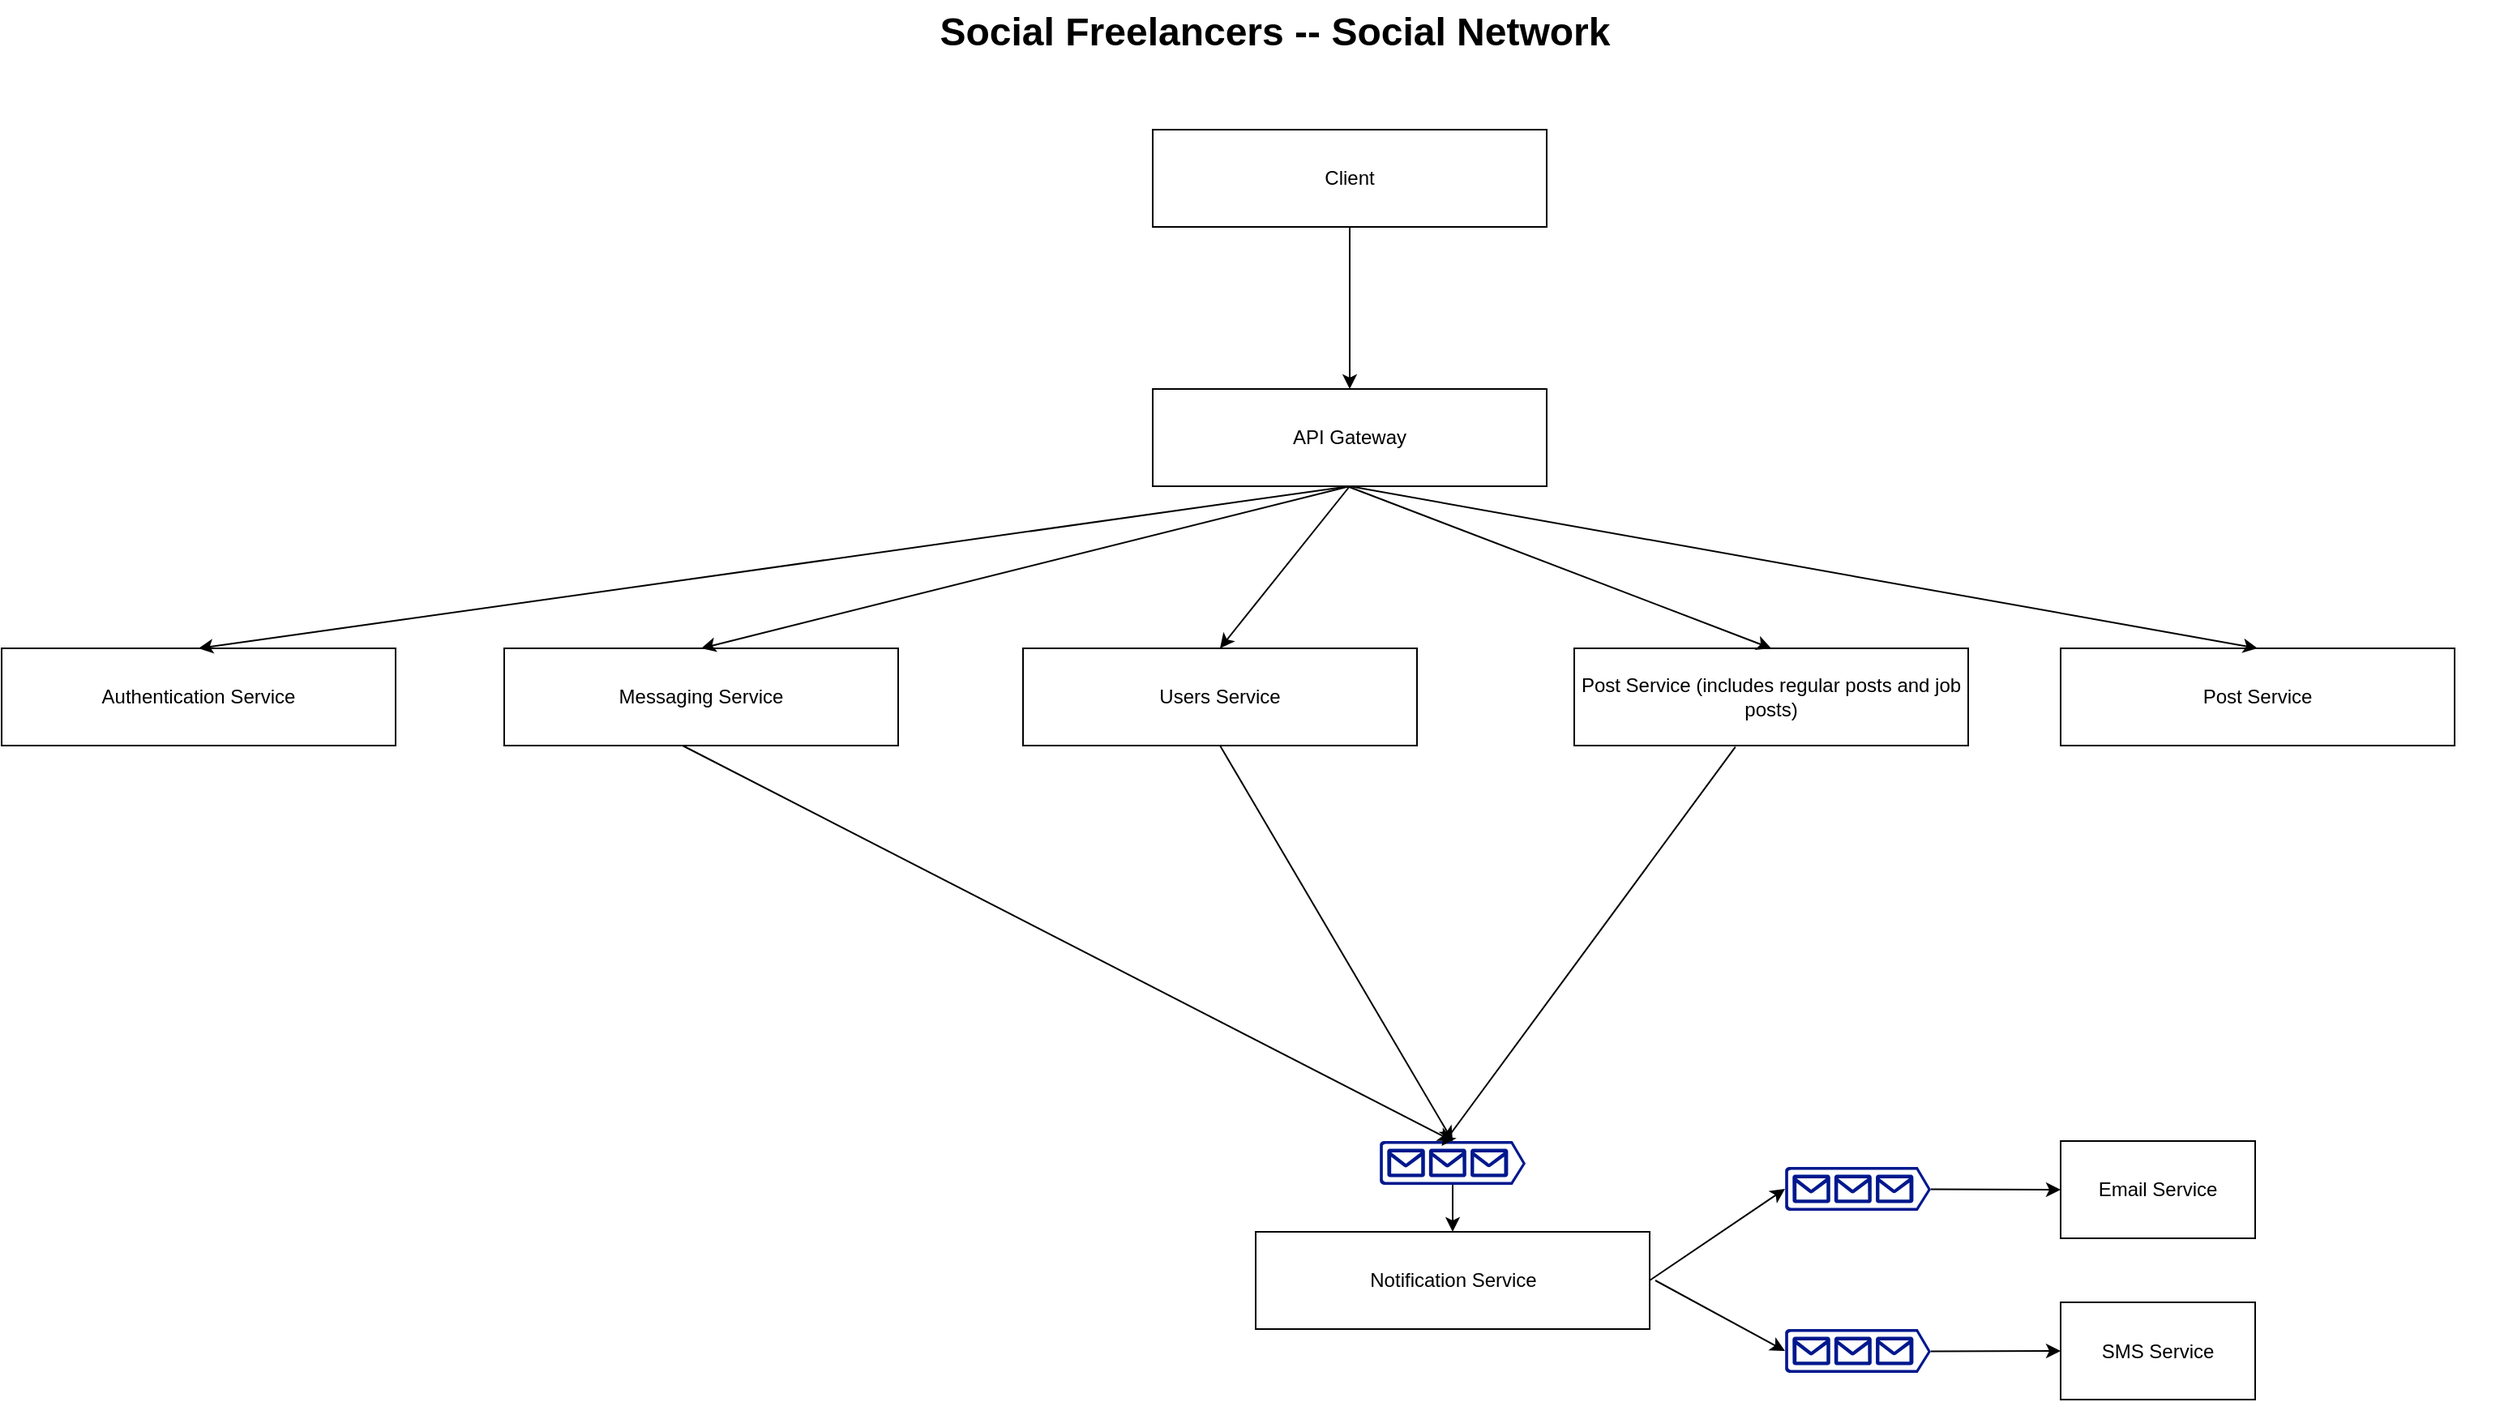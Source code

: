 <mxfile version="20.0.4" type="device"><diagram name="Page-1" id="929967ad-93f9-6ef4-fab6-5d389245f69c"><mxGraphModel dx="1584" dy="917" grid="1" gridSize="10" guides="1" tooltips="1" connect="1" arrows="1" fold="1" page="1" pageScale="1.5" pageWidth="1169" pageHeight="826" background="none" math="0" shadow="0"><root><mxCell id="0" style=";html=1;"/><mxCell id="1" style=";html=1;" parent="0"/><mxCell id="1672d66443f91eb5-23" value="Social Freelancers -- Social Network" style="text;strokeColor=none;fillColor=none;html=1;fontSize=24;fontStyle=1;verticalAlign=middle;align=center;" parent="1" vertex="1"><mxGeometry x="120" y="40" width="1510" height="40" as="geometry"/></mxCell><mxCell id="09oMapytPrptKqSbqfY_-1" value="Client" style="rounded=0;whiteSpace=wrap;html=1;" vertex="1" parent="1"><mxGeometry x="800" y="120" width="243" height="60" as="geometry"/></mxCell><mxCell id="09oMapytPrptKqSbqfY_-2" value="API Gateway" style="rounded=0;whiteSpace=wrap;html=1;" vertex="1" parent="1"><mxGeometry x="800" y="280" width="243" height="60" as="geometry"/></mxCell><mxCell id="09oMapytPrptKqSbqfY_-3" value="Authentication Service" style="rounded=0;whiteSpace=wrap;html=1;" vertex="1" parent="1"><mxGeometry x="90" y="440" width="243" height="60" as="geometry"/></mxCell><mxCell id="09oMapytPrptKqSbqfY_-4" value="Users Service" style="rounded=0;whiteSpace=wrap;html=1;" vertex="1" parent="1"><mxGeometry x="720" y="440" width="243" height="60" as="geometry"/></mxCell><mxCell id="09oMapytPrptKqSbqfY_-5" value="Post Service (includes regular posts and job posts)" style="rounded=0;whiteSpace=wrap;html=1;" vertex="1" parent="1"><mxGeometry x="1060" y="440" width="243" height="60" as="geometry"/></mxCell><mxCell id="09oMapytPrptKqSbqfY_-6" value="Notification Service" style="rounded=0;whiteSpace=wrap;html=1;" vertex="1" parent="1"><mxGeometry x="863.5" y="800" width="243" height="60" as="geometry"/></mxCell><mxCell id="09oMapytPrptKqSbqfY_-7" value="Post Service" style="rounded=0;whiteSpace=wrap;html=1;" vertex="1" parent="1"><mxGeometry x="1360" y="440" width="243" height="60" as="geometry"/></mxCell><mxCell id="09oMapytPrptKqSbqfY_-9" value="Messaging Service" style="rounded=0;whiteSpace=wrap;html=1;" vertex="1" parent="1"><mxGeometry x="400" y="440" width="243" height="60" as="geometry"/></mxCell><mxCell id="09oMapytPrptKqSbqfY_-10" value="" style="sketch=0;aspect=fixed;pointerEvents=1;shadow=0;dashed=0;html=1;strokeColor=none;labelPosition=center;verticalLabelPosition=bottom;verticalAlign=top;align=center;fillColor=#00188D;shape=mxgraph.azure.queue_generic" vertex="1" parent="1"><mxGeometry x="940" y="744" width="90" height="27" as="geometry"/></mxCell><mxCell id="09oMapytPrptKqSbqfY_-11" value="" style="sketch=0;aspect=fixed;pointerEvents=1;shadow=0;dashed=0;html=1;strokeColor=none;labelPosition=center;verticalLabelPosition=bottom;verticalAlign=top;align=center;fillColor=#00188D;shape=mxgraph.azure.queue_generic" vertex="1" parent="1"><mxGeometry x="1190" y="760" width="90" height="27" as="geometry"/></mxCell><mxCell id="09oMapytPrptKqSbqfY_-12" value="" style="sketch=0;aspect=fixed;pointerEvents=1;shadow=0;dashed=0;html=1;strokeColor=none;labelPosition=center;verticalLabelPosition=bottom;verticalAlign=top;align=center;fillColor=#00188D;shape=mxgraph.azure.queue_generic" vertex="1" parent="1"><mxGeometry x="1190" y="860" width="90" height="27" as="geometry"/></mxCell><mxCell id="09oMapytPrptKqSbqfY_-16" value="" style="endArrow=classic;html=1;rounded=0;exitX=0.409;exitY=1.013;exitDx=0;exitDy=0;exitPerimeter=0;entryX=0.425;entryY=0.111;entryDx=0;entryDy=0;entryPerimeter=0;" edge="1" parent="1" source="09oMapytPrptKqSbqfY_-5" target="09oMapytPrptKqSbqfY_-10"><mxGeometry width="50" height="50" relative="1" as="geometry"><mxPoint x="850" y="720" as="sourcePoint"/><mxPoint x="990" y="680" as="targetPoint"/></mxGeometry></mxCell><mxCell id="09oMapytPrptKqSbqfY_-18" value="" style="endArrow=classic;html=1;rounded=0;exitX=0.5;exitY=1;exitDx=0;exitDy=0;entryX=0.5;entryY=0;entryDx=0;entryDy=0;entryPerimeter=0;" edge="1" parent="1" source="09oMapytPrptKqSbqfY_-4" target="09oMapytPrptKqSbqfY_-10"><mxGeometry width="50" height="50" relative="1" as="geometry"><mxPoint x="1169.387" y="510.78" as="sourcePoint"/><mxPoint x="980" y="680" as="targetPoint"/></mxGeometry></mxCell><mxCell id="09oMapytPrptKqSbqfY_-19" value="" style="endArrow=classic;html=1;rounded=0;entryX=0.5;entryY=0;entryDx=0;entryDy=0;entryPerimeter=0;" edge="1" parent="1" target="09oMapytPrptKqSbqfY_-10"><mxGeometry width="50" height="50" relative="1" as="geometry"><mxPoint x="510" y="500" as="sourcePoint"/><mxPoint x="980" y="680" as="targetPoint"/></mxGeometry></mxCell><mxCell id="09oMapytPrptKqSbqfY_-20" value="" style="endArrow=classic;html=1;rounded=0;exitX=0.5;exitY=1;exitDx=0;exitDy=0;exitPerimeter=0;" edge="1" parent="1" source="09oMapytPrptKqSbqfY_-10" target="09oMapytPrptKqSbqfY_-6"><mxGeometry width="50" height="50" relative="1" as="geometry"><mxPoint x="520" y="510" as="sourcePoint"/><mxPoint x="990" y="690" as="targetPoint"/></mxGeometry></mxCell><mxCell id="09oMapytPrptKqSbqfY_-21" value="Email Service" style="rounded=0;whiteSpace=wrap;html=1;" vertex="1" parent="1"><mxGeometry x="1360" y="744" width="120" height="60" as="geometry"/></mxCell><mxCell id="09oMapytPrptKqSbqfY_-22" value="SMS Service" style="rounded=0;whiteSpace=wrap;html=1;" vertex="1" parent="1"><mxGeometry x="1360" y="843.5" width="120" height="60" as="geometry"/></mxCell><mxCell id="09oMapytPrptKqSbqfY_-23" value="" style="endArrow=classic;html=1;rounded=0;exitX=1;exitY=0.5;exitDx=0;exitDy=0;entryX=0;entryY=0.5;entryDx=0;entryDy=0;entryPerimeter=0;" edge="1" parent="1" source="09oMapytPrptKqSbqfY_-6" target="09oMapytPrptKqSbqfY_-11"><mxGeometry width="50" height="50" relative="1" as="geometry"><mxPoint x="995" y="717.0" as="sourcePoint"/><mxPoint x="995" y="810" as="targetPoint"/></mxGeometry></mxCell><mxCell id="09oMapytPrptKqSbqfY_-24" value="" style="endArrow=classic;html=1;rounded=0;entryX=0;entryY=0.5;entryDx=0;entryDy=0;entryPerimeter=0;" edge="1" parent="1" target="09oMapytPrptKqSbqfY_-12"><mxGeometry width="50" height="50" relative="1" as="geometry"><mxPoint x="1110" y="830" as="sourcePoint"/><mxPoint x="1200" y="783.5" as="targetPoint"/></mxGeometry></mxCell><mxCell id="09oMapytPrptKqSbqfY_-25" value="" style="endArrow=classic;html=1;rounded=0;entryX=0;entryY=0.5;entryDx=0;entryDy=0;exitX=1;exitY=0.51;exitDx=0;exitDy=0;exitPerimeter=0;" edge="1" parent="1" source="09oMapytPrptKqSbqfY_-12" target="09oMapytPrptKqSbqfY_-22"><mxGeometry width="50" height="50" relative="1" as="geometry"><mxPoint x="1120" y="840" as="sourcePoint"/><mxPoint x="1200" y="883.5" as="targetPoint"/></mxGeometry></mxCell><mxCell id="09oMapytPrptKqSbqfY_-26" value="" style="endArrow=classic;html=1;rounded=0;entryX=0;entryY=0.5;entryDx=0;entryDy=0;exitX=1;exitY=0.51;exitDx=0;exitDy=0;exitPerimeter=0;" edge="1" parent="1" source="09oMapytPrptKqSbqfY_-11" target="09oMapytPrptKqSbqfY_-21"><mxGeometry width="50" height="50" relative="1" as="geometry"><mxPoint x="1290" y="883.77" as="sourcePoint"/><mxPoint x="1370" y="883.5" as="targetPoint"/></mxGeometry></mxCell><mxCell id="09oMapytPrptKqSbqfY_-27" value="" style="endArrow=classic;html=1;rounded=0;entryX=0.5;entryY=0;entryDx=0;entryDy=0;exitX=0.5;exitY=1;exitDx=0;exitDy=0;" edge="1" parent="1" source="09oMapytPrptKqSbqfY_-2" target="09oMapytPrptKqSbqfY_-3"><mxGeometry width="50" height="50" relative="1" as="geometry"><mxPoint x="480" y="390" as="sourcePoint"/><mxPoint x="530" y="340" as="targetPoint"/></mxGeometry></mxCell><mxCell id="09oMapytPrptKqSbqfY_-28" value="" style="endArrow=classic;html=1;rounded=0;entryX=0.5;entryY=0;entryDx=0;entryDy=0;exitX=0.5;exitY=1;exitDx=0;exitDy=0;" edge="1" parent="1" source="09oMapytPrptKqSbqfY_-2" target="09oMapytPrptKqSbqfY_-9"><mxGeometry width="50" height="50" relative="1" as="geometry"><mxPoint x="931.5" y="350" as="sourcePoint"/><mxPoint x="221.5" y="450" as="targetPoint"/></mxGeometry></mxCell><mxCell id="09oMapytPrptKqSbqfY_-29" value="" style="endArrow=classic;html=1;rounded=0;entryX=0.5;entryY=0;entryDx=0;entryDy=0;exitX=0.5;exitY=1;exitDx=0;exitDy=0;" edge="1" parent="1" source="09oMapytPrptKqSbqfY_-2" target="09oMapytPrptKqSbqfY_-4"><mxGeometry width="50" height="50" relative="1" as="geometry"><mxPoint x="931.5" y="350" as="sourcePoint"/><mxPoint x="531.5" y="450" as="targetPoint"/></mxGeometry></mxCell><mxCell id="09oMapytPrptKqSbqfY_-30" value="" style="endArrow=classic;html=1;rounded=0;entryX=0.5;entryY=0;entryDx=0;entryDy=0;" edge="1" parent="1" target="09oMapytPrptKqSbqfY_-5"><mxGeometry width="50" height="50" relative="1" as="geometry"><mxPoint x="920" y="340" as="sourcePoint"/><mxPoint x="851.5" y="450" as="targetPoint"/></mxGeometry></mxCell><mxCell id="09oMapytPrptKqSbqfY_-31" value="" style="endArrow=classic;html=1;rounded=0;entryX=0.5;entryY=0;entryDx=0;entryDy=0;exitX=0.5;exitY=1;exitDx=0;exitDy=0;" edge="1" parent="1" source="09oMapytPrptKqSbqfY_-2" target="09oMapytPrptKqSbqfY_-7"><mxGeometry width="50" height="50" relative="1" as="geometry"><mxPoint x="930" y="350" as="sourcePoint"/><mxPoint x="1191.5" y="450" as="targetPoint"/></mxGeometry></mxCell><mxCell id="09oMapytPrptKqSbqfY_-32" value="" style="endArrow=classic;html=1;rounded=0;exitX=0.5;exitY=1;exitDx=0;exitDy=0;" edge="1" parent="1" source="09oMapytPrptKqSbqfY_-1" target="09oMapytPrptKqSbqfY_-2"><mxGeometry width="50" height="50" relative="1" as="geometry"><mxPoint x="380" y="330" as="sourcePoint"/><mxPoint x="430" y="280" as="targetPoint"/></mxGeometry></mxCell></root></mxGraphModel></diagram></mxfile>